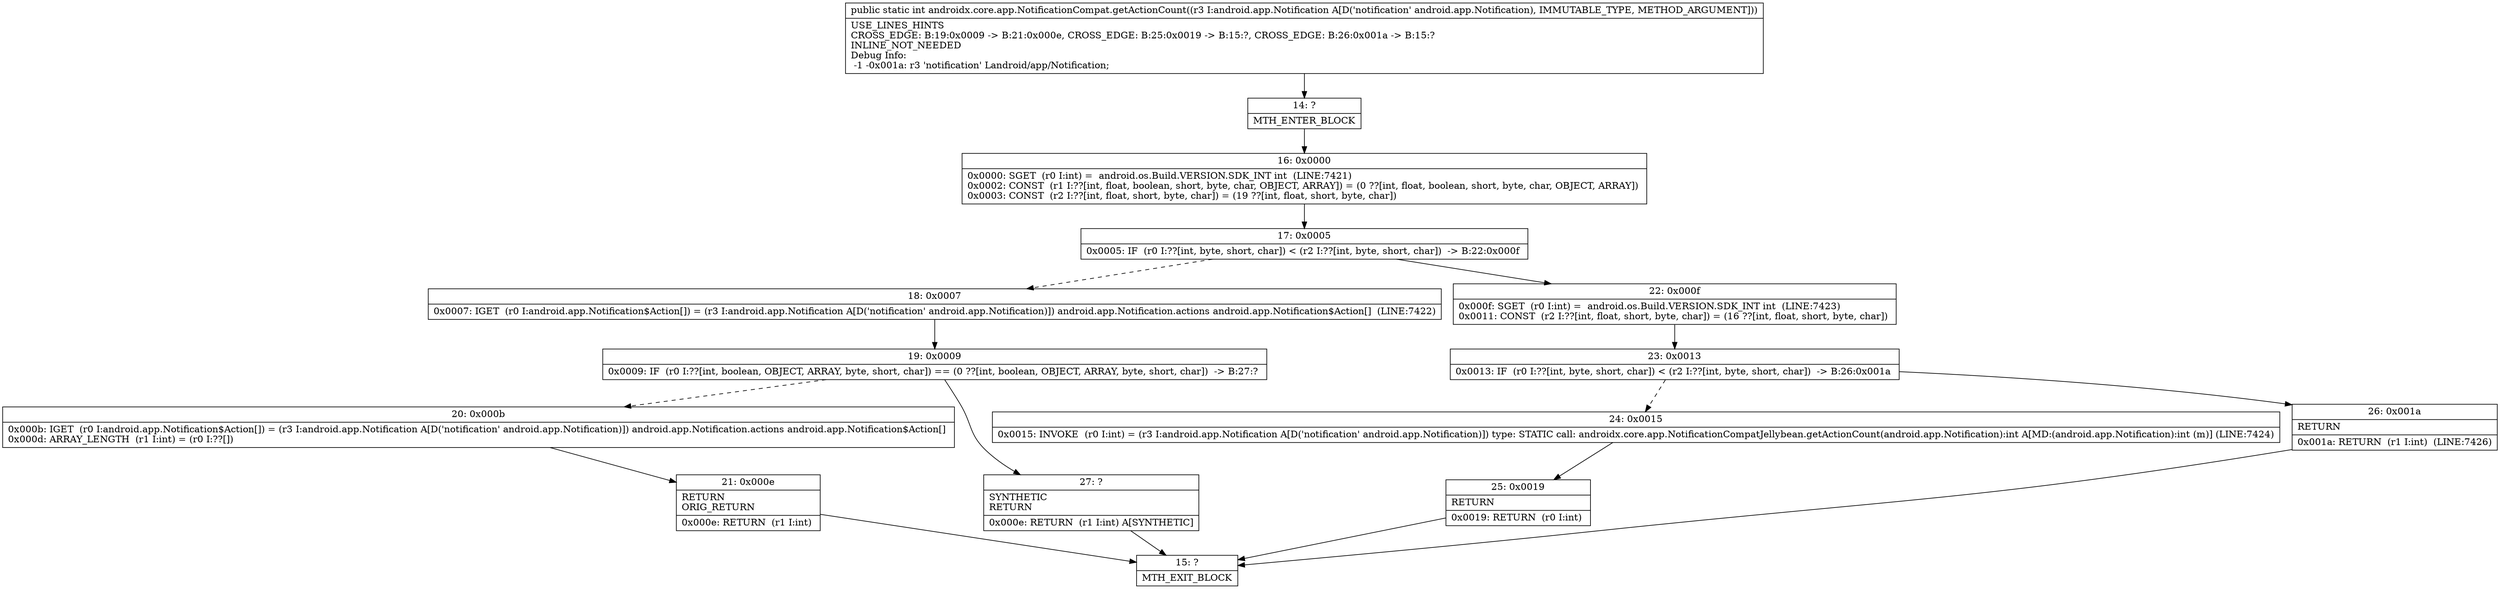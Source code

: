 digraph "CFG forandroidx.core.app.NotificationCompat.getActionCount(Landroid\/app\/Notification;)I" {
Node_14 [shape=record,label="{14\:\ ?|MTH_ENTER_BLOCK\l}"];
Node_16 [shape=record,label="{16\:\ 0x0000|0x0000: SGET  (r0 I:int) =  android.os.Build.VERSION.SDK_INT int  (LINE:7421)\l0x0002: CONST  (r1 I:??[int, float, boolean, short, byte, char, OBJECT, ARRAY]) = (0 ??[int, float, boolean, short, byte, char, OBJECT, ARRAY]) \l0x0003: CONST  (r2 I:??[int, float, short, byte, char]) = (19 ??[int, float, short, byte, char]) \l}"];
Node_17 [shape=record,label="{17\:\ 0x0005|0x0005: IF  (r0 I:??[int, byte, short, char]) \< (r2 I:??[int, byte, short, char])  \-\> B:22:0x000f \l}"];
Node_18 [shape=record,label="{18\:\ 0x0007|0x0007: IGET  (r0 I:android.app.Notification$Action[]) = (r3 I:android.app.Notification A[D('notification' android.app.Notification)]) android.app.Notification.actions android.app.Notification$Action[]  (LINE:7422)\l}"];
Node_19 [shape=record,label="{19\:\ 0x0009|0x0009: IF  (r0 I:??[int, boolean, OBJECT, ARRAY, byte, short, char]) == (0 ??[int, boolean, OBJECT, ARRAY, byte, short, char])  \-\> B:27:? \l}"];
Node_20 [shape=record,label="{20\:\ 0x000b|0x000b: IGET  (r0 I:android.app.Notification$Action[]) = (r3 I:android.app.Notification A[D('notification' android.app.Notification)]) android.app.Notification.actions android.app.Notification$Action[] \l0x000d: ARRAY_LENGTH  (r1 I:int) = (r0 I:??[]) \l}"];
Node_21 [shape=record,label="{21\:\ 0x000e|RETURN\lORIG_RETURN\l|0x000e: RETURN  (r1 I:int) \l}"];
Node_15 [shape=record,label="{15\:\ ?|MTH_EXIT_BLOCK\l}"];
Node_27 [shape=record,label="{27\:\ ?|SYNTHETIC\lRETURN\l|0x000e: RETURN  (r1 I:int) A[SYNTHETIC]\l}"];
Node_22 [shape=record,label="{22\:\ 0x000f|0x000f: SGET  (r0 I:int) =  android.os.Build.VERSION.SDK_INT int  (LINE:7423)\l0x0011: CONST  (r2 I:??[int, float, short, byte, char]) = (16 ??[int, float, short, byte, char]) \l}"];
Node_23 [shape=record,label="{23\:\ 0x0013|0x0013: IF  (r0 I:??[int, byte, short, char]) \< (r2 I:??[int, byte, short, char])  \-\> B:26:0x001a \l}"];
Node_24 [shape=record,label="{24\:\ 0x0015|0x0015: INVOKE  (r0 I:int) = (r3 I:android.app.Notification A[D('notification' android.app.Notification)]) type: STATIC call: androidx.core.app.NotificationCompatJellybean.getActionCount(android.app.Notification):int A[MD:(android.app.Notification):int (m)] (LINE:7424)\l}"];
Node_25 [shape=record,label="{25\:\ 0x0019|RETURN\l|0x0019: RETURN  (r0 I:int) \l}"];
Node_26 [shape=record,label="{26\:\ 0x001a|RETURN\l|0x001a: RETURN  (r1 I:int)  (LINE:7426)\l}"];
MethodNode[shape=record,label="{public static int androidx.core.app.NotificationCompat.getActionCount((r3 I:android.app.Notification A[D('notification' android.app.Notification), IMMUTABLE_TYPE, METHOD_ARGUMENT]))  | USE_LINES_HINTS\lCROSS_EDGE: B:19:0x0009 \-\> B:21:0x000e, CROSS_EDGE: B:25:0x0019 \-\> B:15:?, CROSS_EDGE: B:26:0x001a \-\> B:15:?\lINLINE_NOT_NEEDED\lDebug Info:\l  \-1 \-0x001a: r3 'notification' Landroid\/app\/Notification;\l}"];
MethodNode -> Node_14;Node_14 -> Node_16;
Node_16 -> Node_17;
Node_17 -> Node_18[style=dashed];
Node_17 -> Node_22;
Node_18 -> Node_19;
Node_19 -> Node_20[style=dashed];
Node_19 -> Node_27;
Node_20 -> Node_21;
Node_21 -> Node_15;
Node_27 -> Node_15;
Node_22 -> Node_23;
Node_23 -> Node_24[style=dashed];
Node_23 -> Node_26;
Node_24 -> Node_25;
Node_25 -> Node_15;
Node_26 -> Node_15;
}

